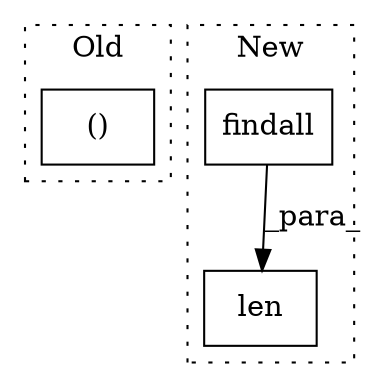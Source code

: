 digraph G {
subgraph cluster0 {
1 [label="()" a="106" s="4154" l="15" shape="box"];
label = "Old";
style="dotted";
}
subgraph cluster1 {
2 [label="findall" a="32" s="4188,4204" l="8,1" shape="box"];
3 [label="len" a="32" s="4175,4205" l="4,1" shape="box"];
label = "New";
style="dotted";
}
2 -> 3 [label="_para_"];
}